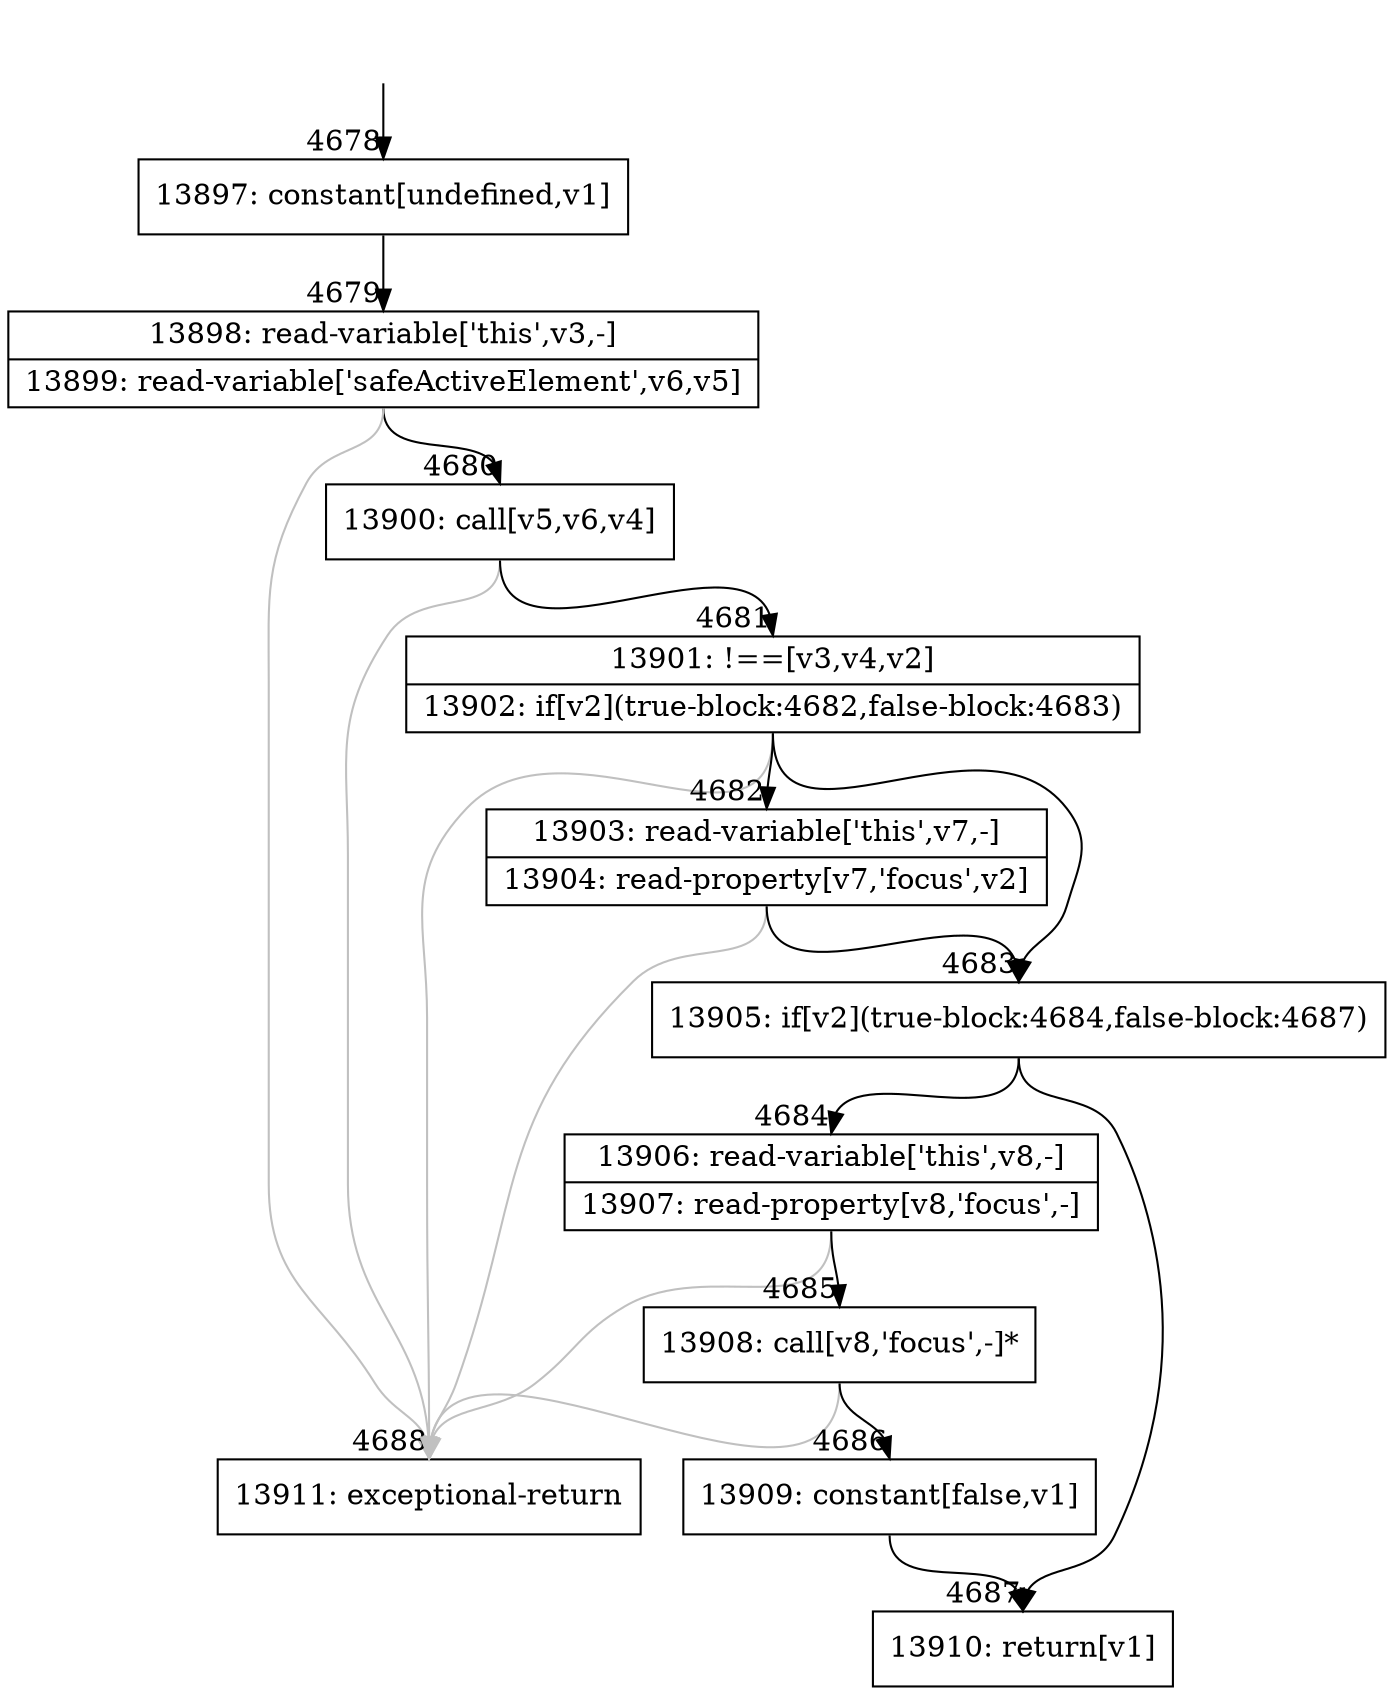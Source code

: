 digraph {
rankdir="TD"
BB_entry287[shape=none,label=""];
BB_entry287 -> BB4678 [tailport=s, headport=n, headlabel="    4678"]
BB4678 [shape=record label="{13897: constant[undefined,v1]}" ] 
BB4678 -> BB4679 [tailport=s, headport=n, headlabel="      4679"]
BB4679 [shape=record label="{13898: read-variable['this',v3,-]|13899: read-variable['safeActiveElement',v6,v5]}" ] 
BB4679 -> BB4680 [tailport=s, headport=n, headlabel="      4680"]
BB4679 -> BB4688 [tailport=s, headport=n, color=gray, headlabel="      4688"]
BB4680 [shape=record label="{13900: call[v5,v6,v4]}" ] 
BB4680 -> BB4681 [tailport=s, headport=n, headlabel="      4681"]
BB4680 -> BB4688 [tailport=s, headport=n, color=gray]
BB4681 [shape=record label="{13901: !==[v3,v4,v2]|13902: if[v2](true-block:4682,false-block:4683)}" ] 
BB4681 -> BB4683 [tailport=s, headport=n, headlabel="      4683"]
BB4681 -> BB4682 [tailport=s, headport=n, headlabel="      4682"]
BB4681 -> BB4688 [tailport=s, headport=n, color=gray]
BB4682 [shape=record label="{13903: read-variable['this',v7,-]|13904: read-property[v7,'focus',v2]}" ] 
BB4682 -> BB4683 [tailport=s, headport=n]
BB4682 -> BB4688 [tailport=s, headport=n, color=gray]
BB4683 [shape=record label="{13905: if[v2](true-block:4684,false-block:4687)}" ] 
BB4683 -> BB4684 [tailport=s, headport=n, headlabel="      4684"]
BB4683 -> BB4687 [tailport=s, headport=n, headlabel="      4687"]
BB4684 [shape=record label="{13906: read-variable['this',v8,-]|13907: read-property[v8,'focus',-]}" ] 
BB4684 -> BB4685 [tailport=s, headport=n, headlabel="      4685"]
BB4684 -> BB4688 [tailport=s, headport=n, color=gray]
BB4685 [shape=record label="{13908: call[v8,'focus',-]*}" ] 
BB4685 -> BB4686 [tailport=s, headport=n, headlabel="      4686"]
BB4685 -> BB4688 [tailport=s, headport=n, color=gray]
BB4686 [shape=record label="{13909: constant[false,v1]}" ] 
BB4686 -> BB4687 [tailport=s, headport=n]
BB4687 [shape=record label="{13910: return[v1]}" ] 
BB4688 [shape=record label="{13911: exceptional-return}" ] 
}
